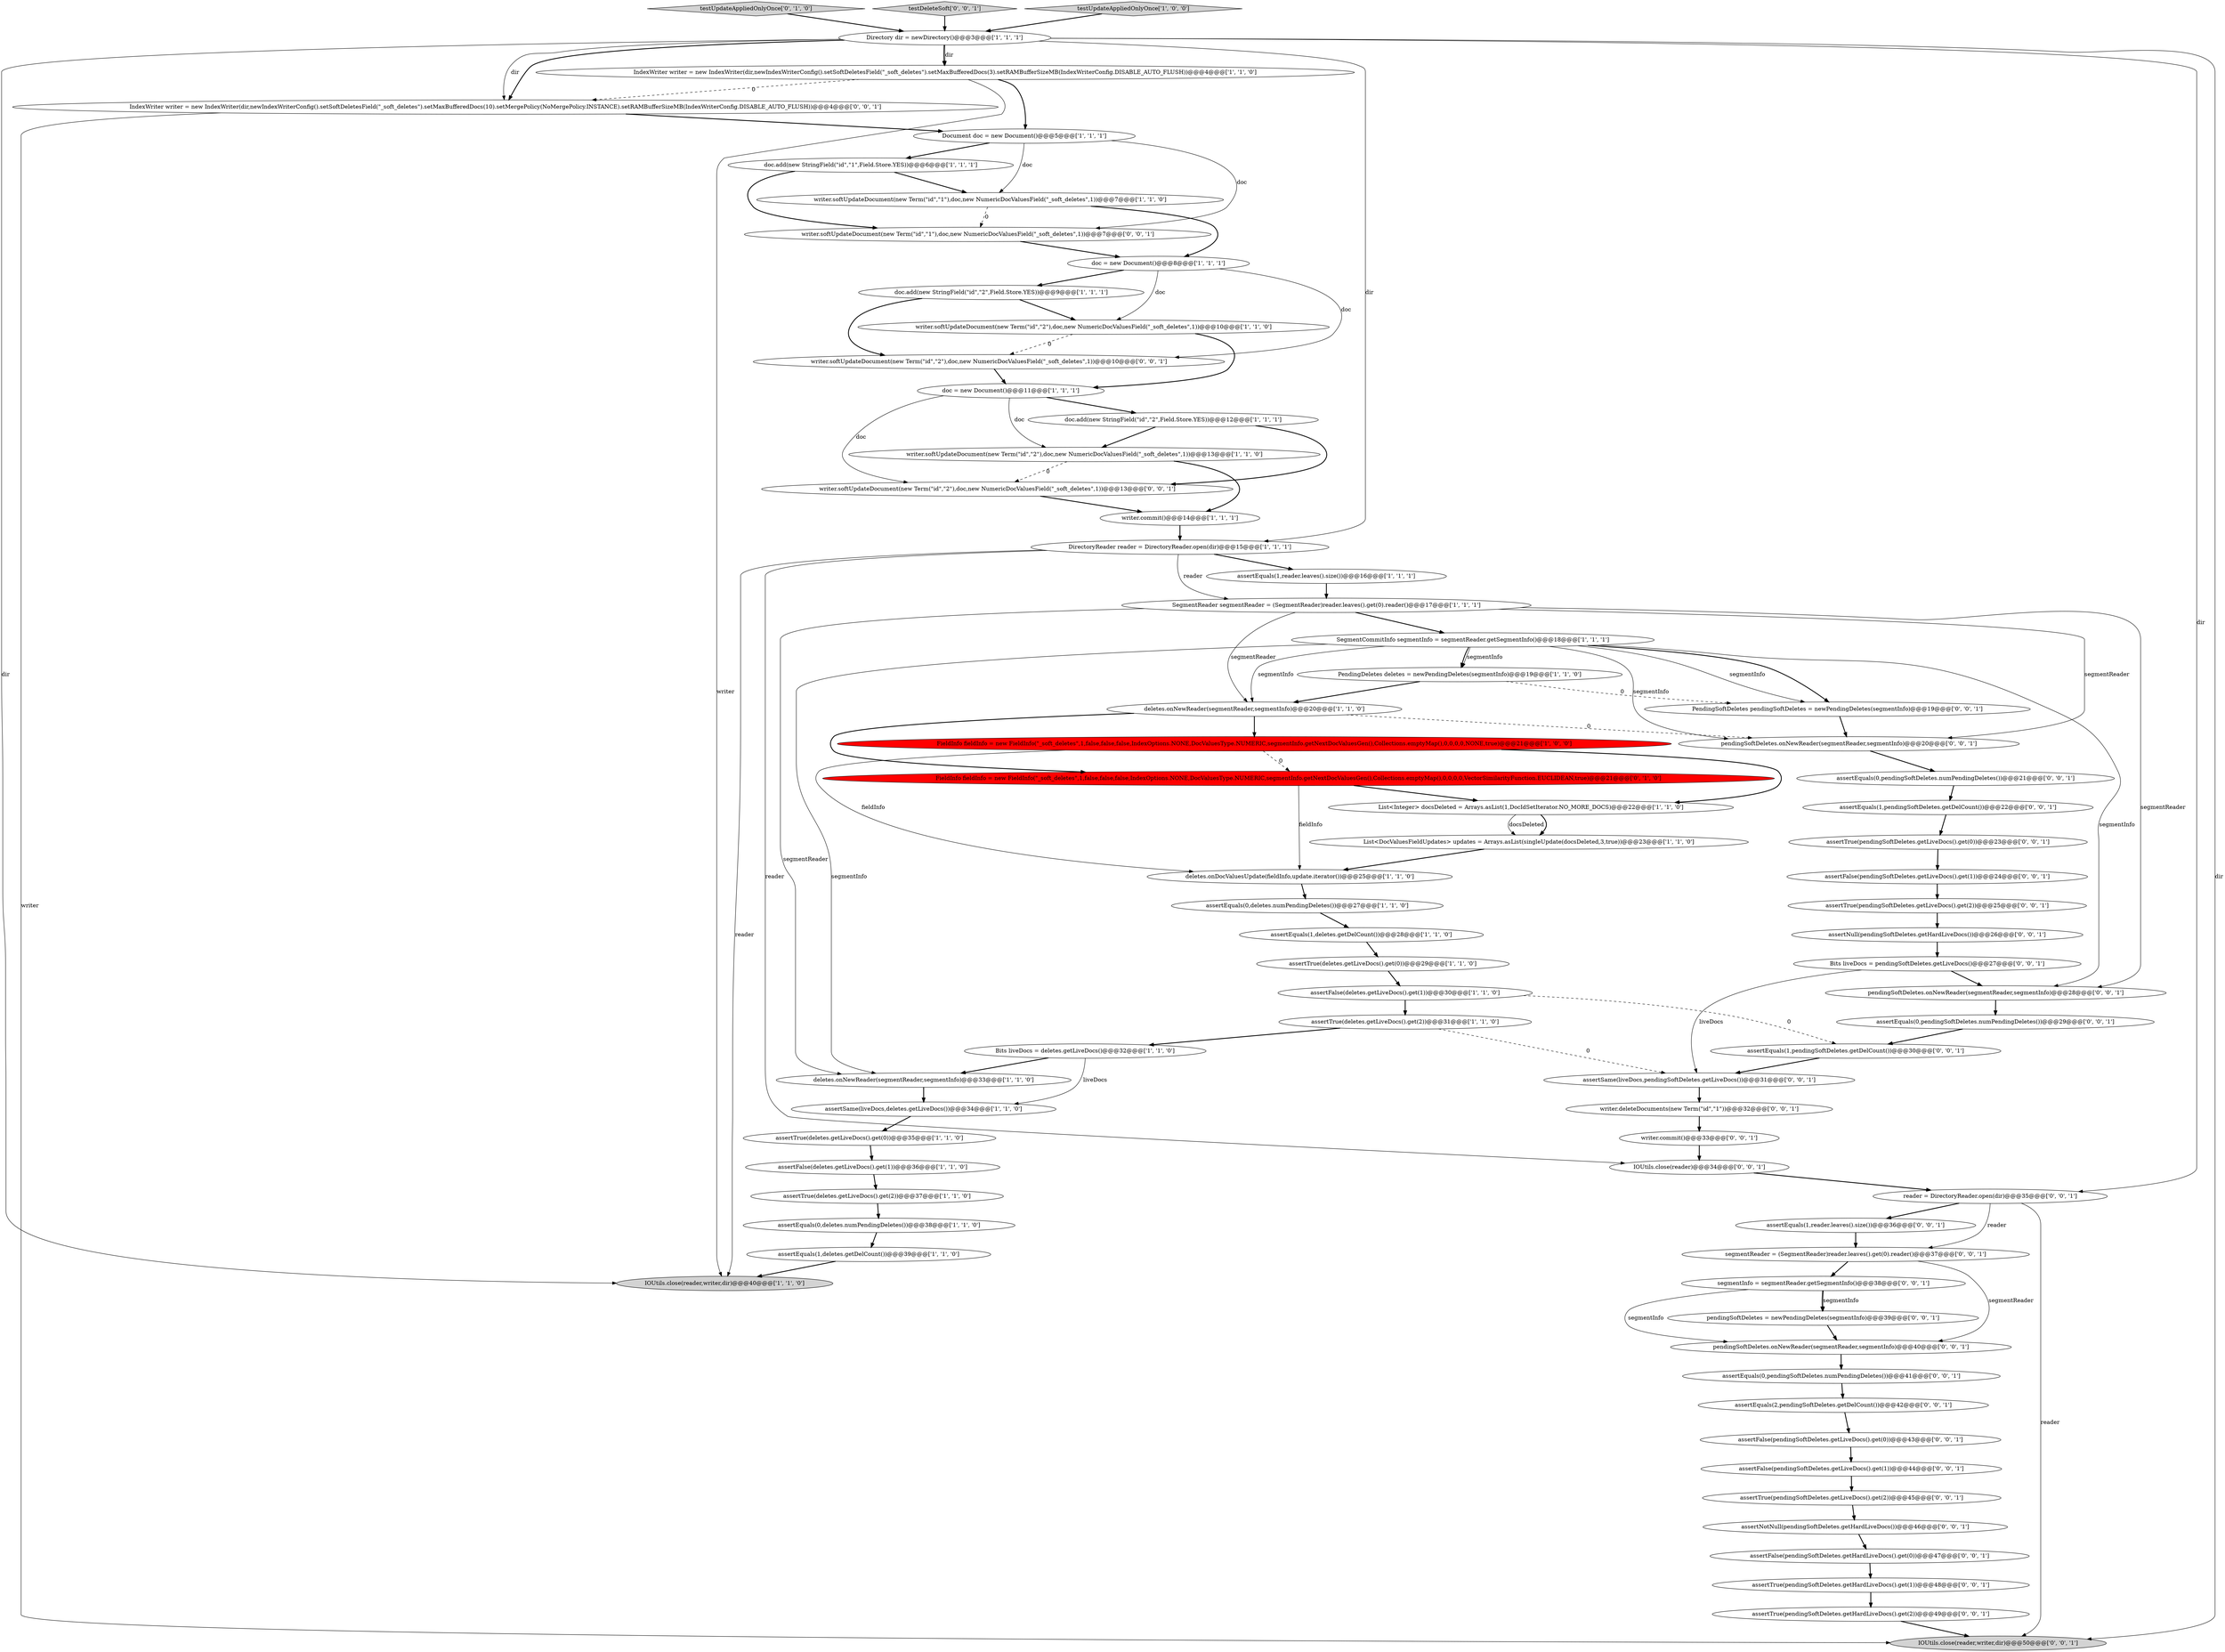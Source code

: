 digraph {
6 [style = filled, label = "writer.softUpdateDocument(new Term(\"id\",\"2\"),doc,new NumericDocValuesField(\"_soft_deletes\",1))@@@13@@@['1', '1', '0']", fillcolor = white, shape = ellipse image = "AAA0AAABBB1BBB"];
9 [style = filled, label = "assertFalse(deletes.getLiveDocs().get(1))@@@30@@@['1', '1', '0']", fillcolor = white, shape = ellipse image = "AAA0AAABBB1BBB"];
65 [style = filled, label = "assertTrue(pendingSoftDeletes.getLiveDocs().get(0))@@@23@@@['0', '0', '1']", fillcolor = white, shape = ellipse image = "AAA0AAABBB3BBB"];
22 [style = filled, label = "SegmentReader segmentReader = (SegmentReader)reader.leaves().get(0).reader()@@@17@@@['1', '1', '1']", fillcolor = white, shape = ellipse image = "AAA0AAABBB1BBB"];
17 [style = filled, label = "Directory dir = newDirectory()@@@3@@@['1', '1', '1']", fillcolor = white, shape = ellipse image = "AAA0AAABBB1BBB"];
71 [style = filled, label = "assertEquals(1,reader.leaves().size())@@@36@@@['0', '0', '1']", fillcolor = white, shape = ellipse image = "AAA0AAABBB3BBB"];
33 [style = filled, label = "List<DocValuesFieldUpdates> updates = Arrays.asList(singleUpdate(docsDeleted,3,true))@@@23@@@['1', '1', '0']", fillcolor = white, shape = ellipse image = "AAA0AAABBB1BBB"];
37 [style = filled, label = "testUpdateAppliedOnlyOnce['0', '1', '0']", fillcolor = lightgray, shape = diamond image = "AAA0AAABBB2BBB"];
29 [style = filled, label = "assertEquals(0,deletes.numPendingDeletes())@@@38@@@['1', '1', '0']", fillcolor = white, shape = ellipse image = "AAA0AAABBB1BBB"];
57 [style = filled, label = "segmentReader = (SegmentReader)reader.leaves().get(0).reader()@@@37@@@['0', '0', '1']", fillcolor = white, shape = ellipse image = "AAA0AAABBB3BBB"];
40 [style = filled, label = "assertFalse(pendingSoftDeletes.getLiveDocs().get(0))@@@43@@@['0', '0', '1']", fillcolor = white, shape = ellipse image = "AAA0AAABBB3BBB"];
68 [style = filled, label = "assertEquals(0,pendingSoftDeletes.numPendingDeletes())@@@41@@@['0', '0', '1']", fillcolor = white, shape = ellipse image = "AAA0AAABBB3BBB"];
15 [style = filled, label = "List<Integer> docsDeleted = Arrays.asList(1,DocIdSetIterator.NO_MORE_DOCS)@@@22@@@['1', '1', '0']", fillcolor = white, shape = ellipse image = "AAA0AAABBB1BBB"];
47 [style = filled, label = "assertEquals(0,pendingSoftDeletes.numPendingDeletes())@@@29@@@['0', '0', '1']", fillcolor = white, shape = ellipse image = "AAA0AAABBB3BBB"];
13 [style = filled, label = "deletes.onNewReader(segmentReader,segmentInfo)@@@20@@@['1', '1', '0']", fillcolor = white, shape = ellipse image = "AAA0AAABBB1BBB"];
48 [style = filled, label = "segmentInfo = segmentReader.getSegmentInfo()@@@38@@@['0', '0', '1']", fillcolor = white, shape = ellipse image = "AAA0AAABBB3BBB"];
72 [style = filled, label = "writer.softUpdateDocument(new Term(\"id\",\"1\"),doc,new NumericDocValuesField(\"_soft_deletes\",1))@@@7@@@['0', '0', '1']", fillcolor = white, shape = ellipse image = "AAA0AAABBB3BBB"];
64 [style = filled, label = "IndexWriter writer = new IndexWriter(dir,newIndexWriterConfig().setSoftDeletesField(\"_soft_deletes\").setMaxBufferedDocs(10).setMergePolicy(NoMergePolicy.INSTANCE).setRAMBufferSizeMB(IndexWriterConfig.DISABLE_AUTO_FLUSH))@@@4@@@['0', '0', '1']", fillcolor = white, shape = ellipse image = "AAA0AAABBB3BBB"];
36 [style = filled, label = "doc = new Document()@@@8@@@['1', '1', '1']", fillcolor = white, shape = ellipse image = "AAA0AAABBB1BBB"];
63 [style = filled, label = "PendingSoftDeletes pendingSoftDeletes = newPendingDeletes(segmentInfo)@@@19@@@['0', '0', '1']", fillcolor = white, shape = ellipse image = "AAA0AAABBB3BBB"];
0 [style = filled, label = "assertTrue(deletes.getLiveDocs().get(0))@@@35@@@['1', '1', '0']", fillcolor = white, shape = ellipse image = "AAA0AAABBB1BBB"];
21 [style = filled, label = "writer.commit()@@@14@@@['1', '1', '1']", fillcolor = white, shape = ellipse image = "AAA0AAABBB1BBB"];
38 [style = filled, label = "FieldInfo fieldInfo = new FieldInfo(\"_soft_deletes\",1,false,false,false,IndexOptions.NONE,DocValuesType.NUMERIC,segmentInfo.getNextDocValuesGen(),Collections.emptyMap(),0,0,0,0,VectorSimilarityFunction.EUCLIDEAN,true)@@@21@@@['0', '1', '0']", fillcolor = red, shape = ellipse image = "AAA1AAABBB2BBB"];
8 [style = filled, label = "Bits liveDocs = deletes.getLiveDocs()@@@32@@@['1', '1', '0']", fillcolor = white, shape = ellipse image = "AAA0AAABBB1BBB"];
26 [style = filled, label = "assertSame(liveDocs,deletes.getLiveDocs())@@@34@@@['1', '1', '0']", fillcolor = white, shape = ellipse image = "AAA0AAABBB1BBB"];
62 [style = filled, label = "assertEquals(0,pendingSoftDeletes.numPendingDeletes())@@@21@@@['0', '0', '1']", fillcolor = white, shape = ellipse image = "AAA0AAABBB3BBB"];
50 [style = filled, label = "assertFalse(pendingSoftDeletes.getHardLiveDocs().get(0))@@@47@@@['0', '0', '1']", fillcolor = white, shape = ellipse image = "AAA0AAABBB3BBB"];
66 [style = filled, label = "assertNull(pendingSoftDeletes.getHardLiveDocs())@@@26@@@['0', '0', '1']", fillcolor = white, shape = ellipse image = "AAA0AAABBB3BBB"];
60 [style = filled, label = "writer.deleteDocuments(new Term(\"id\",\"1\"))@@@32@@@['0', '0', '1']", fillcolor = white, shape = ellipse image = "AAA0AAABBB3BBB"];
51 [style = filled, label = "Bits liveDocs = pendingSoftDeletes.getLiveDocs()@@@27@@@['0', '0', '1']", fillcolor = white, shape = ellipse image = "AAA0AAABBB3BBB"];
43 [style = filled, label = "assertSame(liveDocs,pendingSoftDeletes.getLiveDocs())@@@31@@@['0', '0', '1']", fillcolor = white, shape = ellipse image = "AAA0AAABBB3BBB"];
19 [style = filled, label = "assertFalse(deletes.getLiveDocs().get(1))@@@36@@@['1', '1', '0']", fillcolor = white, shape = ellipse image = "AAA0AAABBB1BBB"];
39 [style = filled, label = "assertFalse(pendingSoftDeletes.getLiveDocs().get(1))@@@24@@@['0', '0', '1']", fillcolor = white, shape = ellipse image = "AAA0AAABBB3BBB"];
3 [style = filled, label = "assertTrue(deletes.getLiveDocs().get(0))@@@29@@@['1', '1', '0']", fillcolor = white, shape = ellipse image = "AAA0AAABBB1BBB"];
24 [style = filled, label = "writer.softUpdateDocument(new Term(\"id\",\"2\"),doc,new NumericDocValuesField(\"_soft_deletes\",1))@@@10@@@['1', '1', '0']", fillcolor = white, shape = ellipse image = "AAA0AAABBB1BBB"];
31 [style = filled, label = "DirectoryReader reader = DirectoryReader.open(dir)@@@15@@@['1', '1', '1']", fillcolor = white, shape = ellipse image = "AAA0AAABBB1BBB"];
32 [style = filled, label = "doc.add(new StringField(\"id\",\"2\",Field.Store.YES))@@@9@@@['1', '1', '1']", fillcolor = white, shape = ellipse image = "AAA0AAABBB1BBB"];
41 [style = filled, label = "assertEquals(1,pendingSoftDeletes.getDelCount())@@@22@@@['0', '0', '1']", fillcolor = white, shape = ellipse image = "AAA0AAABBB3BBB"];
73 [style = filled, label = "assertTrue(pendingSoftDeletes.getHardLiveDocs().get(2))@@@49@@@['0', '0', '1']", fillcolor = white, shape = ellipse image = "AAA0AAABBB3BBB"];
12 [style = filled, label = "writer.softUpdateDocument(new Term(\"id\",\"1\"),doc,new NumericDocValuesField(\"_soft_deletes\",1))@@@7@@@['1', '1', '0']", fillcolor = white, shape = ellipse image = "AAA0AAABBB1BBB"];
42 [style = filled, label = "writer.softUpdateDocument(new Term(\"id\",\"2\"),doc,new NumericDocValuesField(\"_soft_deletes\",1))@@@10@@@['0', '0', '1']", fillcolor = white, shape = ellipse image = "AAA0AAABBB3BBB"];
34 [style = filled, label = "assertEquals(1,deletes.getDelCount())@@@39@@@['1', '1', '0']", fillcolor = white, shape = ellipse image = "AAA0AAABBB1BBB"];
61 [style = filled, label = "assertTrue(pendingSoftDeletes.getLiveDocs().get(2))@@@45@@@['0', '0', '1']", fillcolor = white, shape = ellipse image = "AAA0AAABBB3BBB"];
55 [style = filled, label = "writer.commit()@@@33@@@['0', '0', '1']", fillcolor = white, shape = ellipse image = "AAA0AAABBB3BBB"];
20 [style = filled, label = "assertTrue(deletes.getLiveDocs().get(2))@@@31@@@['1', '1', '0']", fillcolor = white, shape = ellipse image = "AAA0AAABBB1BBB"];
45 [style = filled, label = "writer.softUpdateDocument(new Term(\"id\",\"2\"),doc,new NumericDocValuesField(\"_soft_deletes\",1))@@@13@@@['0', '0', '1']", fillcolor = white, shape = ellipse image = "AAA0AAABBB3BBB"];
18 [style = filled, label = "SegmentCommitInfo segmentInfo = segmentReader.getSegmentInfo()@@@18@@@['1', '1', '1']", fillcolor = white, shape = ellipse image = "AAA0AAABBB1BBB"];
53 [style = filled, label = "assertTrue(pendingSoftDeletes.getHardLiveDocs().get(1))@@@48@@@['0', '0', '1']", fillcolor = white, shape = ellipse image = "AAA0AAABBB3BBB"];
75 [style = filled, label = "pendingSoftDeletes.onNewReader(segmentReader,segmentInfo)@@@40@@@['0', '0', '1']", fillcolor = white, shape = ellipse image = "AAA0AAABBB3BBB"];
7 [style = filled, label = "assertEquals(1,reader.leaves().size())@@@16@@@['1', '1', '1']", fillcolor = white, shape = ellipse image = "AAA0AAABBB1BBB"];
25 [style = filled, label = "doc.add(new StringField(\"id\",\"2\",Field.Store.YES))@@@12@@@['1', '1', '1']", fillcolor = white, shape = ellipse image = "AAA0AAABBB1BBB"];
56 [style = filled, label = "assertEquals(1,pendingSoftDeletes.getDelCount())@@@30@@@['0', '0', '1']", fillcolor = white, shape = ellipse image = "AAA0AAABBB3BBB"];
59 [style = filled, label = "assertTrue(pendingSoftDeletes.getLiveDocs().get(2))@@@25@@@['0', '0', '1']", fillcolor = white, shape = ellipse image = "AAA0AAABBB3BBB"];
67 [style = filled, label = "pendingSoftDeletes.onNewReader(segmentReader,segmentInfo)@@@28@@@['0', '0', '1']", fillcolor = white, shape = ellipse image = "AAA0AAABBB3BBB"];
52 [style = filled, label = "pendingSoftDeletes.onNewReader(segmentReader,segmentInfo)@@@20@@@['0', '0', '1']", fillcolor = white, shape = ellipse image = "AAA0AAABBB3BBB"];
58 [style = filled, label = "testDeleteSoft['0', '0', '1']", fillcolor = lightgray, shape = diamond image = "AAA0AAABBB3BBB"];
74 [style = filled, label = "assertFalse(pendingSoftDeletes.getLiveDocs().get(1))@@@44@@@['0', '0', '1']", fillcolor = white, shape = ellipse image = "AAA0AAABBB3BBB"];
27 [style = filled, label = "doc = new Document()@@@11@@@['1', '1', '1']", fillcolor = white, shape = ellipse image = "AAA0AAABBB1BBB"];
14 [style = filled, label = "PendingDeletes deletes = newPendingDeletes(segmentInfo)@@@19@@@['1', '1', '0']", fillcolor = white, shape = ellipse image = "AAA0AAABBB1BBB"];
5 [style = filled, label = "deletes.onNewReader(segmentReader,segmentInfo)@@@33@@@['1', '1', '0']", fillcolor = white, shape = ellipse image = "AAA0AAABBB1BBB"];
46 [style = filled, label = "assertEquals(2,pendingSoftDeletes.getDelCount())@@@42@@@['0', '0', '1']", fillcolor = white, shape = ellipse image = "AAA0AAABBB3BBB"];
69 [style = filled, label = "assertNotNull(pendingSoftDeletes.getHardLiveDocs())@@@46@@@['0', '0', '1']", fillcolor = white, shape = ellipse image = "AAA0AAABBB3BBB"];
44 [style = filled, label = "pendingSoftDeletes = newPendingDeletes(segmentInfo)@@@39@@@['0', '0', '1']", fillcolor = white, shape = ellipse image = "AAA0AAABBB3BBB"];
2 [style = filled, label = "Document doc = new Document()@@@5@@@['1', '1', '1']", fillcolor = white, shape = ellipse image = "AAA0AAABBB1BBB"];
4 [style = filled, label = "doc.add(new StringField(\"id\",\"1\",Field.Store.YES))@@@6@@@['1', '1', '1']", fillcolor = white, shape = ellipse image = "AAA0AAABBB1BBB"];
23 [style = filled, label = "FieldInfo fieldInfo = new FieldInfo(\"_soft_deletes\",1,false,false,false,IndexOptions.NONE,DocValuesType.NUMERIC,segmentInfo.getNextDocValuesGen(),Collections.emptyMap(),0,0,0,0,NONE,true)@@@21@@@['1', '0', '0']", fillcolor = red, shape = ellipse image = "AAA1AAABBB1BBB"];
28 [style = filled, label = "testUpdateAppliedOnlyOnce['1', '0', '0']", fillcolor = lightgray, shape = diamond image = "AAA0AAABBB1BBB"];
54 [style = filled, label = "reader = DirectoryReader.open(dir)@@@35@@@['0', '0', '1']", fillcolor = white, shape = ellipse image = "AAA0AAABBB3BBB"];
70 [style = filled, label = "IOUtils.close(reader)@@@34@@@['0', '0', '1']", fillcolor = white, shape = ellipse image = "AAA0AAABBB3BBB"];
35 [style = filled, label = "IndexWriter writer = new IndexWriter(dir,newIndexWriterConfig().setSoftDeletesField(\"_soft_deletes\").setMaxBufferedDocs(3).setRAMBufferSizeMB(IndexWriterConfig.DISABLE_AUTO_FLUSH))@@@4@@@['1', '1', '0']", fillcolor = white, shape = ellipse image = "AAA0AAABBB1BBB"];
10 [style = filled, label = "deletes.onDocValuesUpdate(fieldInfo,update.iterator())@@@25@@@['1', '1', '0']", fillcolor = white, shape = ellipse image = "AAA0AAABBB1BBB"];
11 [style = filled, label = "assertTrue(deletes.getLiveDocs().get(2))@@@37@@@['1', '1', '0']", fillcolor = white, shape = ellipse image = "AAA0AAABBB1BBB"];
16 [style = filled, label = "assertEquals(1,deletes.getDelCount())@@@28@@@['1', '1', '0']", fillcolor = white, shape = ellipse image = "AAA0AAABBB1BBB"];
1 [style = filled, label = "assertEquals(0,deletes.numPendingDeletes())@@@27@@@['1', '1', '0']", fillcolor = white, shape = ellipse image = "AAA0AAABBB1BBB"];
30 [style = filled, label = "IOUtils.close(reader,writer,dir)@@@40@@@['1', '1', '0']", fillcolor = lightgray, shape = ellipse image = "AAA0AAABBB1BBB"];
49 [style = filled, label = "IOUtils.close(reader,writer,dir)@@@50@@@['0', '0', '1']", fillcolor = lightgray, shape = ellipse image = "AAA0AAABBB3BBB"];
51->67 [style = bold, label=""];
23->38 [style = dashed, label="0"];
48->44 [style = solid, label="segmentInfo"];
2->12 [style = solid, label="doc"];
43->60 [style = bold, label=""];
25->45 [style = bold, label=""];
39->59 [style = bold, label=""];
36->24 [style = solid, label="doc"];
48->75 [style = solid, label="segmentInfo"];
11->29 [style = bold, label=""];
17->35 [style = solid, label="dir"];
22->5 [style = solid, label="segmentReader"];
19->11 [style = bold, label=""];
29->34 [style = bold, label=""];
8->26 [style = solid, label="liveDocs"];
25->6 [style = bold, label=""];
38->15 [style = bold, label=""];
59->66 [style = bold, label=""];
24->42 [style = dashed, label="0"];
18->14 [style = solid, label="segmentInfo"];
58->17 [style = bold, label=""];
69->50 [style = bold, label=""];
21->31 [style = bold, label=""];
54->57 [style = solid, label="reader"];
9->56 [style = dashed, label="0"];
75->68 [style = bold, label=""];
67->47 [style = bold, label=""];
35->64 [style = dashed, label="0"];
54->71 [style = bold, label=""];
31->22 [style = solid, label="reader"];
24->27 [style = bold, label=""];
27->45 [style = solid, label="doc"];
27->25 [style = bold, label=""];
38->10 [style = solid, label="fieldInfo"];
17->35 [style = bold, label=""];
56->43 [style = bold, label=""];
22->67 [style = solid, label="segmentReader"];
22->52 [style = solid, label="segmentReader"];
16->3 [style = bold, label=""];
0->19 [style = bold, label=""];
31->30 [style = solid, label="reader"];
31->70 [style = solid, label="reader"];
14->63 [style = dashed, label="0"];
40->74 [style = bold, label=""];
27->6 [style = solid, label="doc"];
22->13 [style = solid, label="segmentReader"];
41->65 [style = bold, label=""];
48->44 [style = bold, label=""];
54->49 [style = solid, label="reader"];
2->4 [style = bold, label=""];
35->30 [style = solid, label="writer"];
4->72 [style = bold, label=""];
60->55 [style = bold, label=""];
26->0 [style = bold, label=""];
20->8 [style = bold, label=""];
22->18 [style = bold, label=""];
70->54 [style = bold, label=""];
6->45 [style = dashed, label="0"];
1->16 [style = bold, label=""];
65->39 [style = bold, label=""];
13->52 [style = dashed, label="0"];
17->30 [style = solid, label="dir"];
66->51 [style = bold, label=""];
45->21 [style = bold, label=""];
52->62 [style = bold, label=""];
74->61 [style = bold, label=""];
46->40 [style = bold, label=""];
17->64 [style = bold, label=""];
10->1 [style = bold, label=""];
32->42 [style = bold, label=""];
15->33 [style = bold, label=""];
57->75 [style = solid, label="segmentReader"];
47->56 [style = bold, label=""];
73->49 [style = bold, label=""];
6->21 [style = bold, label=""];
18->13 [style = solid, label="segmentInfo"];
61->69 [style = bold, label=""];
35->2 [style = bold, label=""];
23->15 [style = bold, label=""];
12->36 [style = bold, label=""];
5->26 [style = bold, label=""];
17->49 [style = solid, label="dir"];
9->20 [style = bold, label=""];
36->42 [style = solid, label="doc"];
31->7 [style = bold, label=""];
64->2 [style = bold, label=""];
2->72 [style = solid, label="doc"];
18->67 [style = solid, label="segmentInfo"];
12->72 [style = dashed, label="0"];
3->9 [style = bold, label=""];
55->70 [style = bold, label=""];
7->22 [style = bold, label=""];
23->10 [style = solid, label="fieldInfo"];
62->41 [style = bold, label=""];
44->75 [style = bold, label=""];
63->52 [style = bold, label=""];
72->36 [style = bold, label=""];
4->12 [style = bold, label=""];
28->17 [style = bold, label=""];
42->27 [style = bold, label=""];
14->13 [style = bold, label=""];
20->43 [style = dashed, label="0"];
15->33 [style = solid, label="docsDeleted"];
18->63 [style = solid, label="segmentInfo"];
68->46 [style = bold, label=""];
37->17 [style = bold, label=""];
36->32 [style = bold, label=""];
53->73 [style = bold, label=""];
33->10 [style = bold, label=""];
18->52 [style = solid, label="segmentInfo"];
34->30 [style = bold, label=""];
18->5 [style = solid, label="segmentInfo"];
18->63 [style = bold, label=""];
57->48 [style = bold, label=""];
71->57 [style = bold, label=""];
17->31 [style = solid, label="dir"];
8->5 [style = bold, label=""];
51->43 [style = solid, label="liveDocs"];
17->64 [style = solid, label="dir"];
13->23 [style = bold, label=""];
17->54 [style = solid, label="dir"];
13->38 [style = bold, label=""];
64->49 [style = solid, label="writer"];
32->24 [style = bold, label=""];
18->14 [style = bold, label=""];
50->53 [style = bold, label=""];
}
